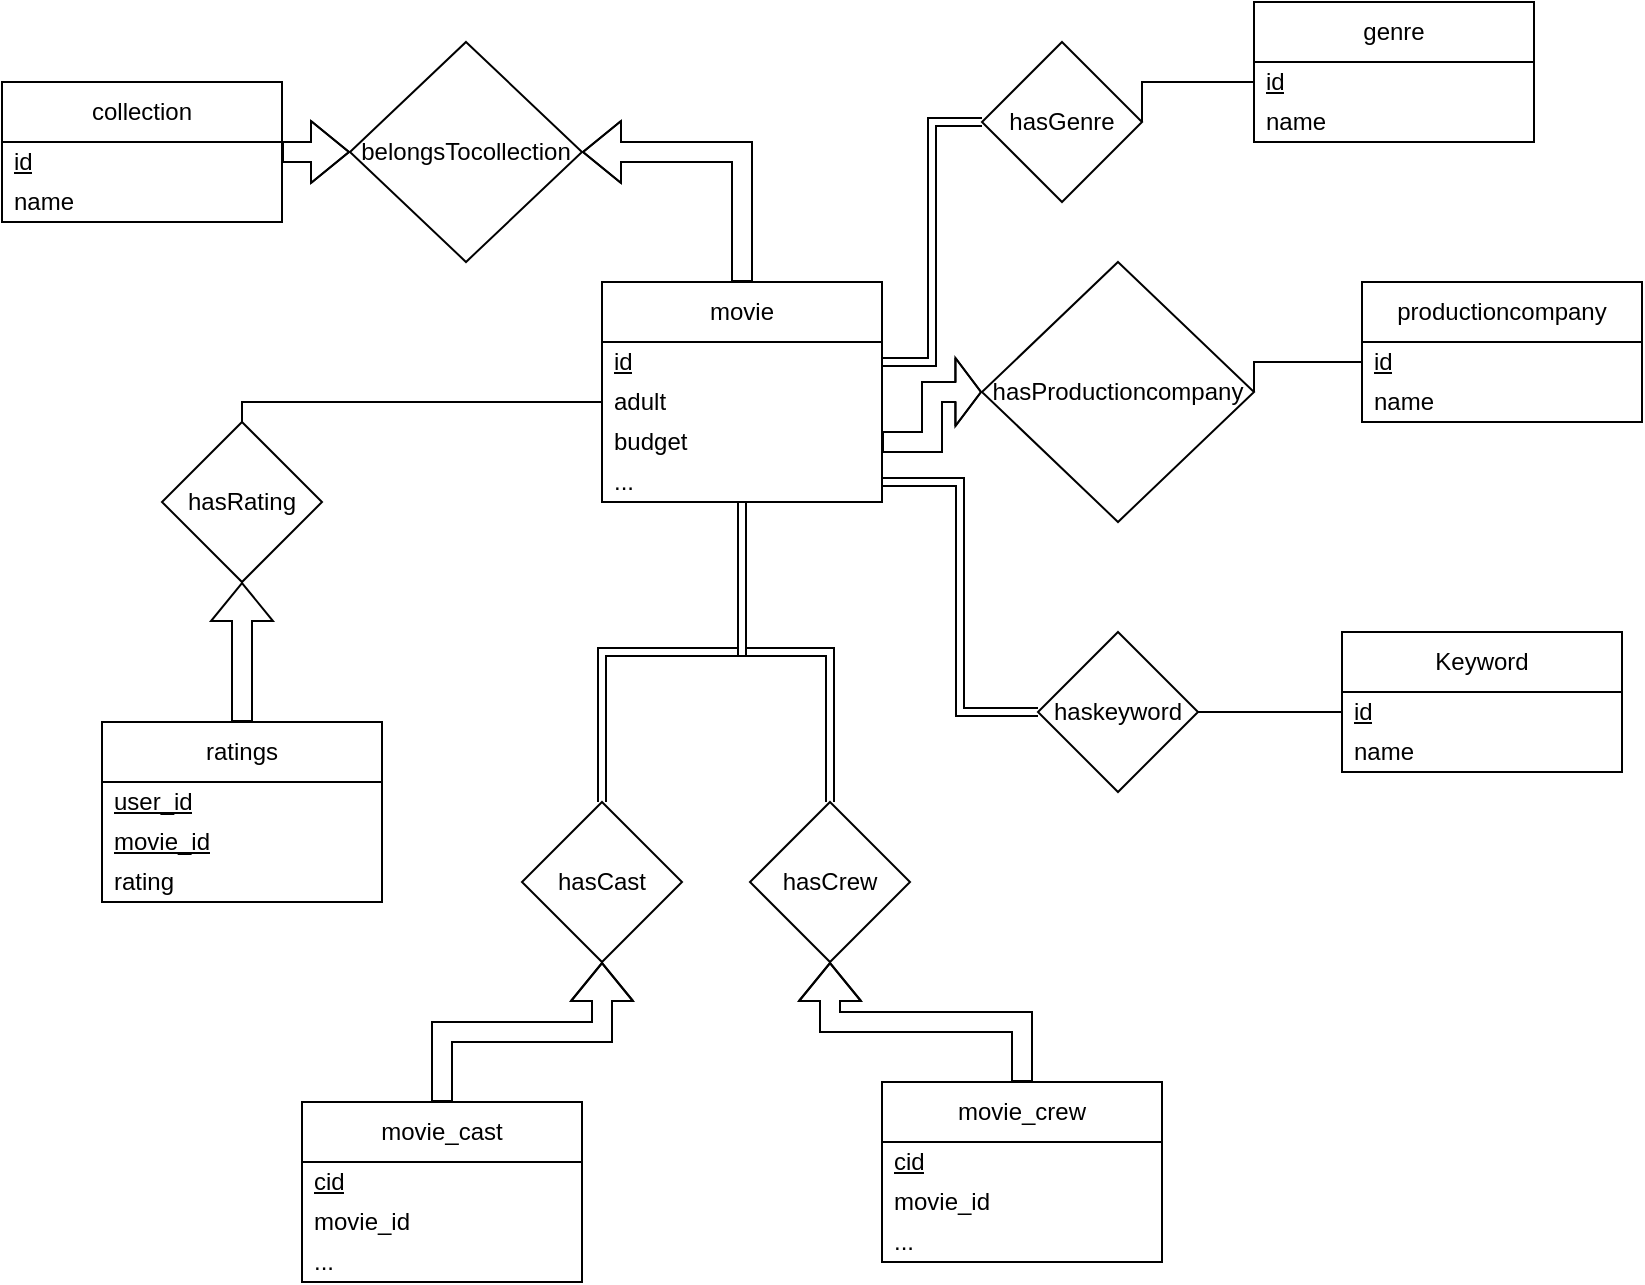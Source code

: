 <mxfile version="24.2.5" type="device">
  <diagram id="C5RBs43oDa-KdzZeNtuy" name="Page-1">
    <mxGraphModel dx="1050" dy="522" grid="1" gridSize="10" guides="1" tooltips="1" connect="1" arrows="1" fold="1" page="1" pageScale="1" pageWidth="827" pageHeight="1169" math="0" shadow="0">
      <root>
        <mxCell id="WIyWlLk6GJQsqaUBKTNV-0" />
        <mxCell id="WIyWlLk6GJQsqaUBKTNV-1" parent="WIyWlLk6GJQsqaUBKTNV-0" />
        <mxCell id="V8xSdqs0KIuIsR105aEn-18" style="rounded=0;orthogonalLoop=1;jettySize=auto;html=1;exitX=0.5;exitY=1;exitDx=0;exitDy=0;entryX=0.5;entryY=0;entryDx=0;entryDy=0;edgeStyle=orthogonalEdgeStyle;shape=link;" parent="WIyWlLk6GJQsqaUBKTNV-1" source="V8xSdqs0KIuIsR105aEn-6" target="V8xSdqs0KIuIsR105aEn-11" edge="1">
          <mxGeometry relative="1" as="geometry" />
        </mxCell>
        <mxCell id="V8xSdqs0KIuIsR105aEn-26" style="edgeStyle=orthogonalEdgeStyle;rounded=0;orthogonalLoop=1;jettySize=auto;html=1;entryX=0.5;entryY=0;entryDx=0;entryDy=0;shape=link;" parent="WIyWlLk6GJQsqaUBKTNV-1" source="V8xSdqs0KIuIsR105aEn-6" target="V8xSdqs0KIuIsR105aEn-25" edge="1">
          <mxGeometry relative="1" as="geometry" />
        </mxCell>
        <mxCell id="R3gXRubeXmH2ampcFMTy-10" style="edgeStyle=orthogonalEdgeStyle;rounded=0;orthogonalLoop=1;jettySize=auto;html=1;exitX=0.5;exitY=0;exitDx=0;exitDy=0;entryX=1;entryY=0.5;entryDx=0;entryDy=0;shape=flexArrow;" edge="1" parent="WIyWlLk6GJQsqaUBKTNV-1" source="V8xSdqs0KIuIsR105aEn-6" target="V8xSdqs0KIuIsR105aEn-49">
          <mxGeometry relative="1" as="geometry" />
        </mxCell>
        <mxCell id="V8xSdqs0KIuIsR105aEn-6" value="movie" style="swimlane;fontStyle=0;childLayout=stackLayout;horizontal=1;startSize=30;horizontalStack=0;resizeParent=1;resizeParentMax=0;resizeLast=0;collapsible=1;marginBottom=0;whiteSpace=wrap;html=1;" parent="WIyWlLk6GJQsqaUBKTNV-1" vertex="1">
          <mxGeometry x="300" y="310" width="140" height="110" as="geometry" />
        </mxCell>
        <mxCell id="V8xSdqs0KIuIsR105aEn-7" value="&lt;u&gt;id&lt;/u&gt;" style="text;strokeColor=none;fillColor=none;align=left;verticalAlign=middle;spacingLeft=4;spacingRight=4;overflow=hidden;points=[[0,0.5],[1,0.5]];portConstraint=eastwest;rotatable=0;whiteSpace=wrap;html=1;" parent="V8xSdqs0KIuIsR105aEn-6" vertex="1">
          <mxGeometry y="30" width="140" height="20" as="geometry" />
        </mxCell>
        <mxCell id="V8xSdqs0KIuIsR105aEn-8" value="adult" style="text;strokeColor=none;fillColor=none;align=left;verticalAlign=middle;spacingLeft=4;spacingRight=4;overflow=hidden;points=[[0,0.5],[1,0.5]];portConstraint=eastwest;rotatable=0;whiteSpace=wrap;html=1;" parent="V8xSdqs0KIuIsR105aEn-6" vertex="1">
          <mxGeometry y="50" width="140" height="20" as="geometry" />
        </mxCell>
        <mxCell id="V8xSdqs0KIuIsR105aEn-9" value="budget" style="text;strokeColor=none;fillColor=none;align=left;verticalAlign=middle;spacingLeft=4;spacingRight=4;overflow=hidden;points=[[0,0.5],[1,0.5]];portConstraint=eastwest;rotatable=0;whiteSpace=wrap;html=1;" parent="V8xSdqs0KIuIsR105aEn-6" vertex="1">
          <mxGeometry y="70" width="140" height="20" as="geometry" />
        </mxCell>
        <mxCell id="V8xSdqs0KIuIsR105aEn-10" value="..." style="text;strokeColor=none;fillColor=none;align=left;verticalAlign=middle;spacingLeft=4;spacingRight=4;overflow=hidden;points=[[0,0.5],[1,0.5]];portConstraint=eastwest;rotatable=0;whiteSpace=wrap;html=1;" parent="V8xSdqs0KIuIsR105aEn-6" vertex="1">
          <mxGeometry y="90" width="140" height="20" as="geometry" />
        </mxCell>
        <mxCell id="V8xSdqs0KIuIsR105aEn-11" value="hasCast" style="rhombus;whiteSpace=wrap;html=1;" parent="WIyWlLk6GJQsqaUBKTNV-1" vertex="1">
          <mxGeometry x="260" y="570" width="80" height="80" as="geometry" />
        </mxCell>
        <mxCell id="V8xSdqs0KIuIsR105aEn-19" style="edgeStyle=orthogonalEdgeStyle;rounded=0;orthogonalLoop=1;jettySize=auto;html=1;exitX=0.5;exitY=0;exitDx=0;exitDy=0;entryX=0.5;entryY=1;entryDx=0;entryDy=0;shape=flexArrow;" parent="WIyWlLk6GJQsqaUBKTNV-1" source="V8xSdqs0KIuIsR105aEn-12" target="V8xSdqs0KIuIsR105aEn-11" edge="1">
          <mxGeometry relative="1" as="geometry" />
        </mxCell>
        <mxCell id="V8xSdqs0KIuIsR105aEn-12" value="movie_cast" style="swimlane;fontStyle=0;childLayout=stackLayout;horizontal=1;startSize=30;horizontalStack=0;resizeParent=1;resizeParentMax=0;resizeLast=0;collapsible=1;marginBottom=0;whiteSpace=wrap;html=1;" parent="WIyWlLk6GJQsqaUBKTNV-1" vertex="1">
          <mxGeometry x="150" y="720" width="140" height="90" as="geometry" />
        </mxCell>
        <mxCell id="V8xSdqs0KIuIsR105aEn-13" value="&lt;u&gt;cid&lt;/u&gt;" style="text;strokeColor=none;fillColor=none;align=left;verticalAlign=middle;spacingLeft=4;spacingRight=4;overflow=hidden;points=[[0,0.5],[1,0.5]];portConstraint=eastwest;rotatable=0;whiteSpace=wrap;html=1;" parent="V8xSdqs0KIuIsR105aEn-12" vertex="1">
          <mxGeometry y="30" width="140" height="20" as="geometry" />
        </mxCell>
        <mxCell id="V8xSdqs0KIuIsR105aEn-14" value="movie_id" style="text;strokeColor=none;fillColor=none;align=left;verticalAlign=middle;spacingLeft=4;spacingRight=4;overflow=hidden;points=[[0,0.5],[1,0.5]];portConstraint=eastwest;rotatable=0;whiteSpace=wrap;html=1;" parent="V8xSdqs0KIuIsR105aEn-12" vertex="1">
          <mxGeometry y="50" width="140" height="20" as="geometry" />
        </mxCell>
        <mxCell id="V8xSdqs0KIuIsR105aEn-15" value="..." style="text;strokeColor=none;fillColor=none;align=left;verticalAlign=middle;spacingLeft=4;spacingRight=4;overflow=hidden;points=[[0,0.5],[1,0.5]];portConstraint=eastwest;rotatable=0;whiteSpace=wrap;html=1;" parent="V8xSdqs0KIuIsR105aEn-12" vertex="1">
          <mxGeometry y="70" width="140" height="20" as="geometry" />
        </mxCell>
        <mxCell id="V8xSdqs0KIuIsR105aEn-27" value="" style="edgeStyle=orthogonalEdgeStyle;rounded=0;orthogonalLoop=1;jettySize=auto;html=1;shape=flexArrow;" parent="WIyWlLk6GJQsqaUBKTNV-1" source="V8xSdqs0KIuIsR105aEn-21" target="V8xSdqs0KIuIsR105aEn-25" edge="1">
          <mxGeometry relative="1" as="geometry" />
        </mxCell>
        <mxCell id="V8xSdqs0KIuIsR105aEn-21" value="movie_crew" style="swimlane;fontStyle=0;childLayout=stackLayout;horizontal=1;startSize=30;horizontalStack=0;resizeParent=1;resizeParentMax=0;resizeLast=0;collapsible=1;marginBottom=0;whiteSpace=wrap;html=1;" parent="WIyWlLk6GJQsqaUBKTNV-1" vertex="1">
          <mxGeometry x="440" y="710" width="140" height="90" as="geometry" />
        </mxCell>
        <mxCell id="V8xSdqs0KIuIsR105aEn-22" value="&lt;u&gt;cid&lt;/u&gt;" style="text;strokeColor=none;fillColor=none;align=left;verticalAlign=middle;spacingLeft=4;spacingRight=4;overflow=hidden;points=[[0,0.5],[1,0.5]];portConstraint=eastwest;rotatable=0;whiteSpace=wrap;html=1;" parent="V8xSdqs0KIuIsR105aEn-21" vertex="1">
          <mxGeometry y="30" width="140" height="20" as="geometry" />
        </mxCell>
        <mxCell id="V8xSdqs0KIuIsR105aEn-23" value="movie_id" style="text;strokeColor=none;fillColor=none;align=left;verticalAlign=middle;spacingLeft=4;spacingRight=4;overflow=hidden;points=[[0,0.5],[1,0.5]];portConstraint=eastwest;rotatable=0;whiteSpace=wrap;html=1;" parent="V8xSdqs0KIuIsR105aEn-21" vertex="1">
          <mxGeometry y="50" width="140" height="20" as="geometry" />
        </mxCell>
        <mxCell id="V8xSdqs0KIuIsR105aEn-24" value="..." style="text;strokeColor=none;fillColor=none;align=left;verticalAlign=middle;spacingLeft=4;spacingRight=4;overflow=hidden;points=[[0,0.5],[1,0.5]];portConstraint=eastwest;rotatable=0;whiteSpace=wrap;html=1;" parent="V8xSdqs0KIuIsR105aEn-21" vertex="1">
          <mxGeometry y="70" width="140" height="20" as="geometry" />
        </mxCell>
        <mxCell id="V8xSdqs0KIuIsR105aEn-25" value="hasCrew" style="rhombus;whiteSpace=wrap;html=1;" parent="WIyWlLk6GJQsqaUBKTNV-1" vertex="1">
          <mxGeometry x="374" y="570" width="80" height="80" as="geometry" />
        </mxCell>
        <mxCell id="R3gXRubeXmH2ampcFMTy-9" value="" style="edgeStyle=orthogonalEdgeStyle;rounded=0;orthogonalLoop=1;jettySize=auto;html=1;shape=flexArrow;" edge="1" parent="WIyWlLk6GJQsqaUBKTNV-1" source="V8xSdqs0KIuIsR105aEn-28" target="V8xSdqs0KIuIsR105aEn-49">
          <mxGeometry relative="1" as="geometry" />
        </mxCell>
        <mxCell id="V8xSdqs0KIuIsR105aEn-28" value="collection" style="swimlane;fontStyle=0;childLayout=stackLayout;horizontal=1;startSize=30;horizontalStack=0;resizeParent=1;resizeParentMax=0;resizeLast=0;collapsible=1;marginBottom=0;whiteSpace=wrap;html=1;" parent="WIyWlLk6GJQsqaUBKTNV-1" vertex="1">
          <mxGeometry y="210" width="140" height="70" as="geometry" />
        </mxCell>
        <mxCell id="V8xSdqs0KIuIsR105aEn-29" value="&lt;u&gt;id&lt;/u&gt;" style="text;strokeColor=none;fillColor=none;align=left;verticalAlign=middle;spacingLeft=4;spacingRight=4;overflow=hidden;points=[[0,0.5],[1,0.5]];portConstraint=eastwest;rotatable=0;whiteSpace=wrap;html=1;" parent="V8xSdqs0KIuIsR105aEn-28" vertex="1">
          <mxGeometry y="30" width="140" height="20" as="geometry" />
        </mxCell>
        <mxCell id="V8xSdqs0KIuIsR105aEn-30" value="name" style="text;strokeColor=none;fillColor=none;align=left;verticalAlign=middle;spacingLeft=4;spacingRight=4;overflow=hidden;points=[[0,0.5],[1,0.5]];portConstraint=eastwest;rotatable=0;whiteSpace=wrap;html=1;" parent="V8xSdqs0KIuIsR105aEn-28" vertex="1">
          <mxGeometry y="50" width="140" height="20" as="geometry" />
        </mxCell>
        <mxCell id="V8xSdqs0KIuIsR105aEn-32" value="genre" style="swimlane;fontStyle=0;childLayout=stackLayout;horizontal=1;startSize=30;horizontalStack=0;resizeParent=1;resizeParentMax=0;resizeLast=0;collapsible=1;marginBottom=0;whiteSpace=wrap;html=1;" parent="WIyWlLk6GJQsqaUBKTNV-1" vertex="1">
          <mxGeometry x="626" y="170" width="140" height="70" as="geometry" />
        </mxCell>
        <mxCell id="V8xSdqs0KIuIsR105aEn-33" value="&lt;u&gt;id&lt;/u&gt;" style="text;strokeColor=none;fillColor=none;align=left;verticalAlign=middle;spacingLeft=4;spacingRight=4;overflow=hidden;points=[[0,0.5],[1,0.5]];portConstraint=eastwest;rotatable=0;whiteSpace=wrap;html=1;" parent="V8xSdqs0KIuIsR105aEn-32" vertex="1">
          <mxGeometry y="30" width="140" height="20" as="geometry" />
        </mxCell>
        <mxCell id="V8xSdqs0KIuIsR105aEn-34" value="name" style="text;strokeColor=none;fillColor=none;align=left;verticalAlign=middle;spacingLeft=4;spacingRight=4;overflow=hidden;points=[[0,0.5],[1,0.5]];portConstraint=eastwest;rotatable=0;whiteSpace=wrap;html=1;" parent="V8xSdqs0KIuIsR105aEn-32" vertex="1">
          <mxGeometry y="50" width="140" height="20" as="geometry" />
        </mxCell>
        <mxCell id="V8xSdqs0KIuIsR105aEn-35" value="productioncompany" style="swimlane;fontStyle=0;childLayout=stackLayout;horizontal=1;startSize=30;horizontalStack=0;resizeParent=1;resizeParentMax=0;resizeLast=0;collapsible=1;marginBottom=0;whiteSpace=wrap;html=1;" parent="WIyWlLk6GJQsqaUBKTNV-1" vertex="1">
          <mxGeometry x="680" y="310" width="140" height="70" as="geometry" />
        </mxCell>
        <mxCell id="V8xSdqs0KIuIsR105aEn-36" value="&lt;u&gt;id&lt;/u&gt;" style="text;strokeColor=none;fillColor=none;align=left;verticalAlign=middle;spacingLeft=4;spacingRight=4;overflow=hidden;points=[[0,0.5],[1,0.5]];portConstraint=eastwest;rotatable=0;whiteSpace=wrap;html=1;" parent="V8xSdqs0KIuIsR105aEn-35" vertex="1">
          <mxGeometry y="30" width="140" height="20" as="geometry" />
        </mxCell>
        <mxCell id="V8xSdqs0KIuIsR105aEn-37" value="name" style="text;strokeColor=none;fillColor=none;align=left;verticalAlign=middle;spacingLeft=4;spacingRight=4;overflow=hidden;points=[[0,0.5],[1,0.5]];portConstraint=eastwest;rotatable=0;whiteSpace=wrap;html=1;" parent="V8xSdqs0KIuIsR105aEn-35" vertex="1">
          <mxGeometry y="50" width="140" height="20" as="geometry" />
        </mxCell>
        <mxCell id="V8xSdqs0KIuIsR105aEn-38" value="Keyword" style="swimlane;fontStyle=0;childLayout=stackLayout;horizontal=1;startSize=30;horizontalStack=0;resizeParent=1;resizeParentMax=0;resizeLast=0;collapsible=1;marginBottom=0;whiteSpace=wrap;html=1;" parent="WIyWlLk6GJQsqaUBKTNV-1" vertex="1">
          <mxGeometry x="670" y="485" width="140" height="70" as="geometry" />
        </mxCell>
        <mxCell id="V8xSdqs0KIuIsR105aEn-39" value="&lt;u&gt;id&lt;/u&gt;" style="text;strokeColor=none;fillColor=none;align=left;verticalAlign=middle;spacingLeft=4;spacingRight=4;overflow=hidden;points=[[0,0.5],[1,0.5]];portConstraint=eastwest;rotatable=0;whiteSpace=wrap;html=1;" parent="V8xSdqs0KIuIsR105aEn-38" vertex="1">
          <mxGeometry y="30" width="140" height="20" as="geometry" />
        </mxCell>
        <mxCell id="V8xSdqs0KIuIsR105aEn-40" value="name" style="text;strokeColor=none;fillColor=none;align=left;verticalAlign=middle;spacingLeft=4;spacingRight=4;overflow=hidden;points=[[0,0.5],[1,0.5]];portConstraint=eastwest;rotatable=0;whiteSpace=wrap;html=1;" parent="V8xSdqs0KIuIsR105aEn-38" vertex="1">
          <mxGeometry y="50" width="140" height="20" as="geometry" />
        </mxCell>
        <mxCell id="R3gXRubeXmH2ampcFMTy-13" style="edgeStyle=orthogonalEdgeStyle;rounded=0;orthogonalLoop=1;jettySize=auto;html=1;exitX=0.5;exitY=0;exitDx=0;exitDy=0;entryX=0.5;entryY=1;entryDx=0;entryDy=0;shape=flexArrow;" edge="1" parent="WIyWlLk6GJQsqaUBKTNV-1" source="V8xSdqs0KIuIsR105aEn-42" target="R3gXRubeXmH2ampcFMTy-11">
          <mxGeometry relative="1" as="geometry" />
        </mxCell>
        <mxCell id="V8xSdqs0KIuIsR105aEn-42" value="ratings" style="swimlane;fontStyle=0;childLayout=stackLayout;horizontal=1;startSize=30;horizontalStack=0;resizeParent=1;resizeParentMax=0;resizeLast=0;collapsible=1;marginBottom=0;whiteSpace=wrap;html=1;" parent="WIyWlLk6GJQsqaUBKTNV-1" vertex="1">
          <mxGeometry x="50" y="530" width="140" height="90" as="geometry" />
        </mxCell>
        <mxCell id="V8xSdqs0KIuIsR105aEn-43" value="&lt;u&gt;user_id&lt;/u&gt;" style="text;strokeColor=none;fillColor=none;align=left;verticalAlign=middle;spacingLeft=4;spacingRight=4;overflow=hidden;points=[[0,0.5],[1,0.5]];portConstraint=eastwest;rotatable=0;whiteSpace=wrap;html=1;" parent="V8xSdqs0KIuIsR105aEn-42" vertex="1">
          <mxGeometry y="30" width="140" height="20" as="geometry" />
        </mxCell>
        <mxCell id="V8xSdqs0KIuIsR105aEn-44" value="&lt;u&gt;movie_id&lt;/u&gt;" style="text;strokeColor=none;fillColor=none;align=left;verticalAlign=middle;spacingLeft=4;spacingRight=4;overflow=hidden;points=[[0,0.5],[1,0.5]];portConstraint=eastwest;rotatable=0;whiteSpace=wrap;html=1;" parent="V8xSdqs0KIuIsR105aEn-42" vertex="1">
          <mxGeometry y="50" width="140" height="20" as="geometry" />
        </mxCell>
        <mxCell id="V8xSdqs0KIuIsR105aEn-45" value="rating" style="text;strokeColor=none;fillColor=none;align=left;verticalAlign=middle;spacingLeft=4;spacingRight=4;overflow=hidden;points=[[0,0.5],[1,0.5]];portConstraint=eastwest;rotatable=0;whiteSpace=wrap;html=1;" parent="V8xSdqs0KIuIsR105aEn-42" vertex="1">
          <mxGeometry y="70" width="140" height="20" as="geometry" />
        </mxCell>
        <mxCell id="V8xSdqs0KIuIsR105aEn-46" value="hasGenre" style="rhombus;whiteSpace=wrap;html=1;" parent="WIyWlLk6GJQsqaUBKTNV-1" vertex="1">
          <mxGeometry x="490" y="190" width="80" height="80" as="geometry" />
        </mxCell>
        <mxCell id="V8xSdqs0KIuIsR105aEn-47" value="haskeyword" style="rhombus;whiteSpace=wrap;html=1;" parent="WIyWlLk6GJQsqaUBKTNV-1" vertex="1">
          <mxGeometry x="518" y="485" width="80" height="80" as="geometry" />
        </mxCell>
        <mxCell id="V8xSdqs0KIuIsR105aEn-48" value="hasProductioncompany" style="rhombus;whiteSpace=wrap;html=1;" parent="WIyWlLk6GJQsqaUBKTNV-1" vertex="1">
          <mxGeometry x="490" y="300" width="136" height="130" as="geometry" />
        </mxCell>
        <mxCell id="V8xSdqs0KIuIsR105aEn-49" value="belongsTocollection" style="rhombus;whiteSpace=wrap;html=1;" parent="WIyWlLk6GJQsqaUBKTNV-1" vertex="1">
          <mxGeometry x="174" y="190" width="116" height="110" as="geometry" />
        </mxCell>
        <mxCell id="V8xSdqs0KIuIsR105aEn-50" style="edgeStyle=orthogonalEdgeStyle;rounded=0;orthogonalLoop=1;jettySize=auto;html=1;exitX=1;exitY=0.5;exitDx=0;exitDy=0;entryX=0;entryY=0.5;entryDx=0;entryDy=0;shape=link;" parent="WIyWlLk6GJQsqaUBKTNV-1" source="V8xSdqs0KIuIsR105aEn-7" target="V8xSdqs0KIuIsR105aEn-46" edge="1">
          <mxGeometry relative="1" as="geometry" />
        </mxCell>
        <mxCell id="V8xSdqs0KIuIsR105aEn-52" value="" style="endArrow=none;html=1;rounded=0;entryX=0;entryY=0.5;entryDx=0;entryDy=0;exitX=1;exitY=0.5;exitDx=0;exitDy=0;" parent="WIyWlLk6GJQsqaUBKTNV-1" source="V8xSdqs0KIuIsR105aEn-46" target="V8xSdqs0KIuIsR105aEn-33" edge="1">
          <mxGeometry width="50" height="50" relative="1" as="geometry">
            <mxPoint x="530" y="300" as="sourcePoint" />
            <mxPoint x="580" y="250" as="targetPoint" />
            <Array as="points">
              <mxPoint x="570" y="210" />
            </Array>
          </mxGeometry>
        </mxCell>
        <mxCell id="R3gXRubeXmH2ampcFMTy-0" style="edgeStyle=orthogonalEdgeStyle;rounded=0;orthogonalLoop=1;jettySize=auto;html=1;exitX=1;exitY=0.5;exitDx=0;exitDy=0;entryX=0;entryY=0.5;entryDx=0;entryDy=0;shape=flexArrow;endWidth=23;endSize=3.93;" edge="1" parent="WIyWlLk6GJQsqaUBKTNV-1" source="V8xSdqs0KIuIsR105aEn-9" target="V8xSdqs0KIuIsR105aEn-48">
          <mxGeometry relative="1" as="geometry" />
        </mxCell>
        <mxCell id="R3gXRubeXmH2ampcFMTy-2" value="" style="endArrow=none;html=1;rounded=0;entryX=0;entryY=0.5;entryDx=0;entryDy=0;exitX=1;exitY=0.5;exitDx=0;exitDy=0;" edge="1" parent="WIyWlLk6GJQsqaUBKTNV-1" source="V8xSdqs0KIuIsR105aEn-48" target="V8xSdqs0KIuIsR105aEn-36">
          <mxGeometry width="50" height="50" relative="1" as="geometry">
            <mxPoint x="390" y="300" as="sourcePoint" />
            <mxPoint x="440" y="250" as="targetPoint" />
            <Array as="points">
              <mxPoint x="626" y="350" />
            </Array>
          </mxGeometry>
        </mxCell>
        <mxCell id="R3gXRubeXmH2ampcFMTy-3" style="edgeStyle=orthogonalEdgeStyle;rounded=0;orthogonalLoop=1;jettySize=auto;html=1;exitX=1;exitY=0.5;exitDx=0;exitDy=0;entryX=0;entryY=0.5;entryDx=0;entryDy=0;shape=link;" edge="1" parent="WIyWlLk6GJQsqaUBKTNV-1" source="V8xSdqs0KIuIsR105aEn-10" target="V8xSdqs0KIuIsR105aEn-47">
          <mxGeometry relative="1" as="geometry" />
        </mxCell>
        <mxCell id="R3gXRubeXmH2ampcFMTy-4" value="" style="endArrow=none;html=1;rounded=0;entryX=0;entryY=0.5;entryDx=0;entryDy=0;exitX=1;exitY=0.5;exitDx=0;exitDy=0;" edge="1" parent="WIyWlLk6GJQsqaUBKTNV-1" source="V8xSdqs0KIuIsR105aEn-47" target="V8xSdqs0KIuIsR105aEn-39">
          <mxGeometry width="50" height="50" relative="1" as="geometry">
            <mxPoint x="390" y="500" as="sourcePoint" />
            <mxPoint x="440" y="450" as="targetPoint" />
          </mxGeometry>
        </mxCell>
        <mxCell id="R3gXRubeXmH2ampcFMTy-11" value="hasRating" style="rhombus;whiteSpace=wrap;html=1;" vertex="1" parent="WIyWlLk6GJQsqaUBKTNV-1">
          <mxGeometry x="80" y="380" width="80" height="80" as="geometry" />
        </mxCell>
        <mxCell id="R3gXRubeXmH2ampcFMTy-12" value="" style="endArrow=none;html=1;rounded=0;exitX=0.5;exitY=0;exitDx=0;exitDy=0;entryX=0;entryY=0.5;entryDx=0;entryDy=0;" edge="1" parent="WIyWlLk6GJQsqaUBKTNV-1" source="R3gXRubeXmH2ampcFMTy-11" target="V8xSdqs0KIuIsR105aEn-8">
          <mxGeometry width="50" height="50" relative="1" as="geometry">
            <mxPoint x="390" y="500" as="sourcePoint" />
            <mxPoint x="440" y="450" as="targetPoint" />
            <Array as="points">
              <mxPoint x="120" y="370" />
            </Array>
          </mxGeometry>
        </mxCell>
      </root>
    </mxGraphModel>
  </diagram>
</mxfile>
